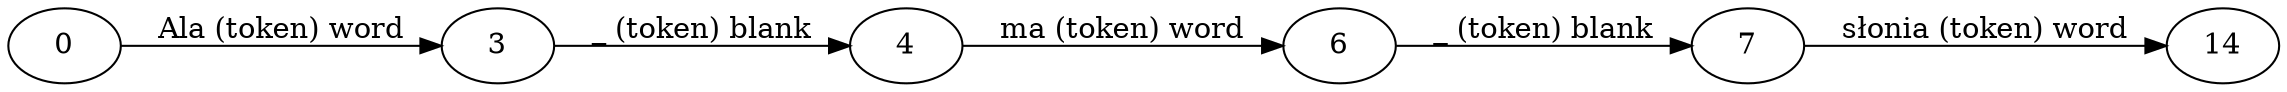 digraph g {
	node [label="\N"];
	graph [rankdir=LR];
	0 -> 3 [label="Ala (token) word"];
	3 -> 4 [label="_ (token) blank"];
	4 -> 6 [label="ma (token) word"];
	6 -> 7 [label="_ (token) blank"];
	7 -> 14 [label="słonia (token) word"];
}
